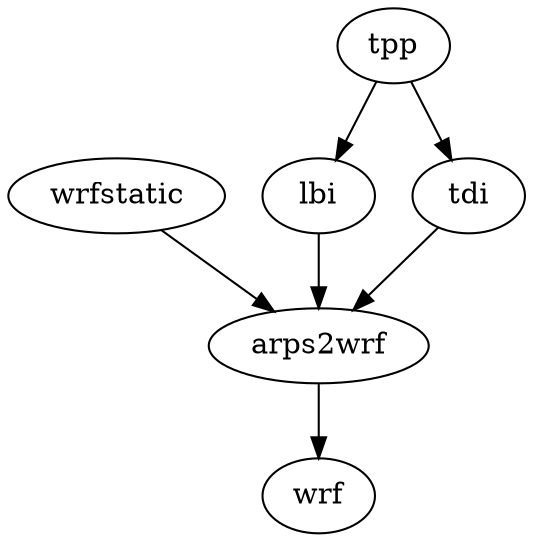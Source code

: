 digraph {
	wrfstatic -> arps2wrf ;
	lbi -> arps2wrf ;
	tdi -> arps2wrf ;
	arps2wrf -> wrf ;
	tpp -> lbi ;
	tpp -> tdi ;
}
